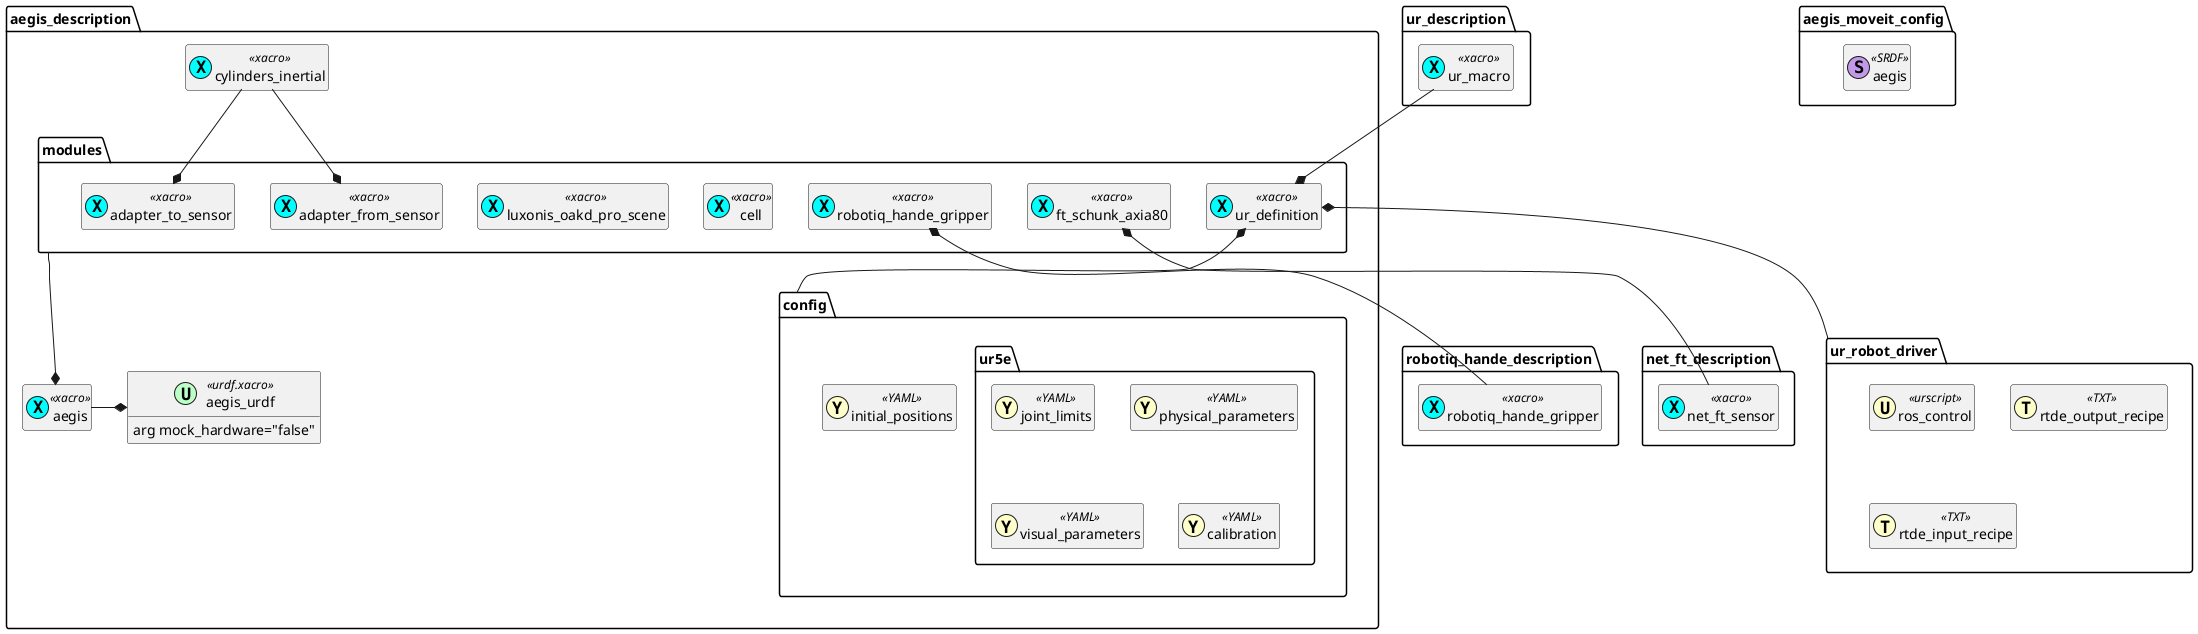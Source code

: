 @startuml
package aegis_description {
    class aegis_urdf << (U,#bcffc8) urdf.xacro >> {
        arg mock_hardware="false"
    }
    class aegis << (X,cyan) xacro >> {}
    class cylinders_inertial << (X,cyan) xacro >> {}

    package modules {
        class cell << (X,cyan) xacro >> {}
        class luxonis_oakd_pro_scene << (X,cyan) xacro >> {}
        class ur_definition << (X,cyan) xacro >> {}
        class adapter_to_sensor << (X,cyan) xacro >> {}
        class ft_schunk_axia80 << (X,cyan) xacro >> {}
        class adapter_from_sensor << (X,cyan) xacro >> {}
        class robotiq_hande_gripper << (X,cyan) xacro >> {}
    }

    package config {
        class initial_positions << (Y,#ffffc9) YAML >> {}
        package ur5e {
            class joint_limits << (Y,#ffffc9) YAML >> {}
            class physical_parameters << (Y,#ffffc9) YAML >> {}
            class visual_parameters << (Y,#ffffc9) YAML >> {}
            class calibration << (Y,#ffffc9) YAML >> {}
        }
    }
}

package aegis_moveit_config {
    class aegis << (S,#c298e9) SRDF >> {}
}

package robotiq_hande_description {
    class robotiq_hande_gripper << (X,cyan) xacro >> {}
}

package net_ft_description {
    class net_ft_sensor << (X,cyan) xacro >> {}
}

package ur_description {
    class ur_macro << (X,cyan) xacro >> {}
}

package ur_robot_driver {
    class ros_control << (U,#ffffc9) urscript >> {}
    class rtde_output_recipe << (T,#ffffc9) TXT >> {}
    class rtde_input_recipe << (T,#ffffc9) TXT >> {}
}


aegis_description.aegis -right-* aegis_description.aegis_urdf
aegis_description.modules --* aegis_description.aegis

ur_description.ur_macro -down-* aegis_description.modules.ur_definition
ur_robot_driver -up-* aegis_description.modules.ur_definition
aegis_description.config -up-* aegis_description.modules.ur_definition
aegis_description.cylinders_inertial --* aegis_description.modules.adapter_to_sensor
net_ft_description.net_ft_sensor -up-* aegis_description.modules.ft_schunk_axia80
aegis_description.cylinders_inertial --* aegis_description.modules.adapter_from_sensor
robotiq_hande_description.robotiq_hande_gripper -up-* aegis_description.modules.robotiq_hande_gripper


hide members
show << urdf.xacro >> fields
@enduml
